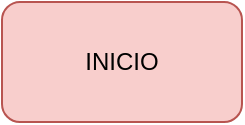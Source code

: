 <mxfile>
    <diagram id="d4sKEFQpOlz3OMDuKzeO" name="Página-1">
        <mxGraphModel dx="576" dy="462" grid="1" gridSize="10" guides="1" tooltips="1" connect="1" arrows="1" fold="1" page="1" pageScale="1" pageWidth="827" pageHeight="1169" math="0" shadow="0">
            <root>
                <mxCell id="0"/>
                <mxCell id="1" parent="0"/>
                <mxCell id="2" value="INICIO" style="rounded=1;whiteSpace=wrap;html=1;fillColor=#f8cecc;strokeColor=#b85450;" vertex="1" parent="1">
                    <mxGeometry x="220" y="40" width="120" height="60" as="geometry"/>
                </mxCell>
            </root>
        </mxGraphModel>
    </diagram>
</mxfile>